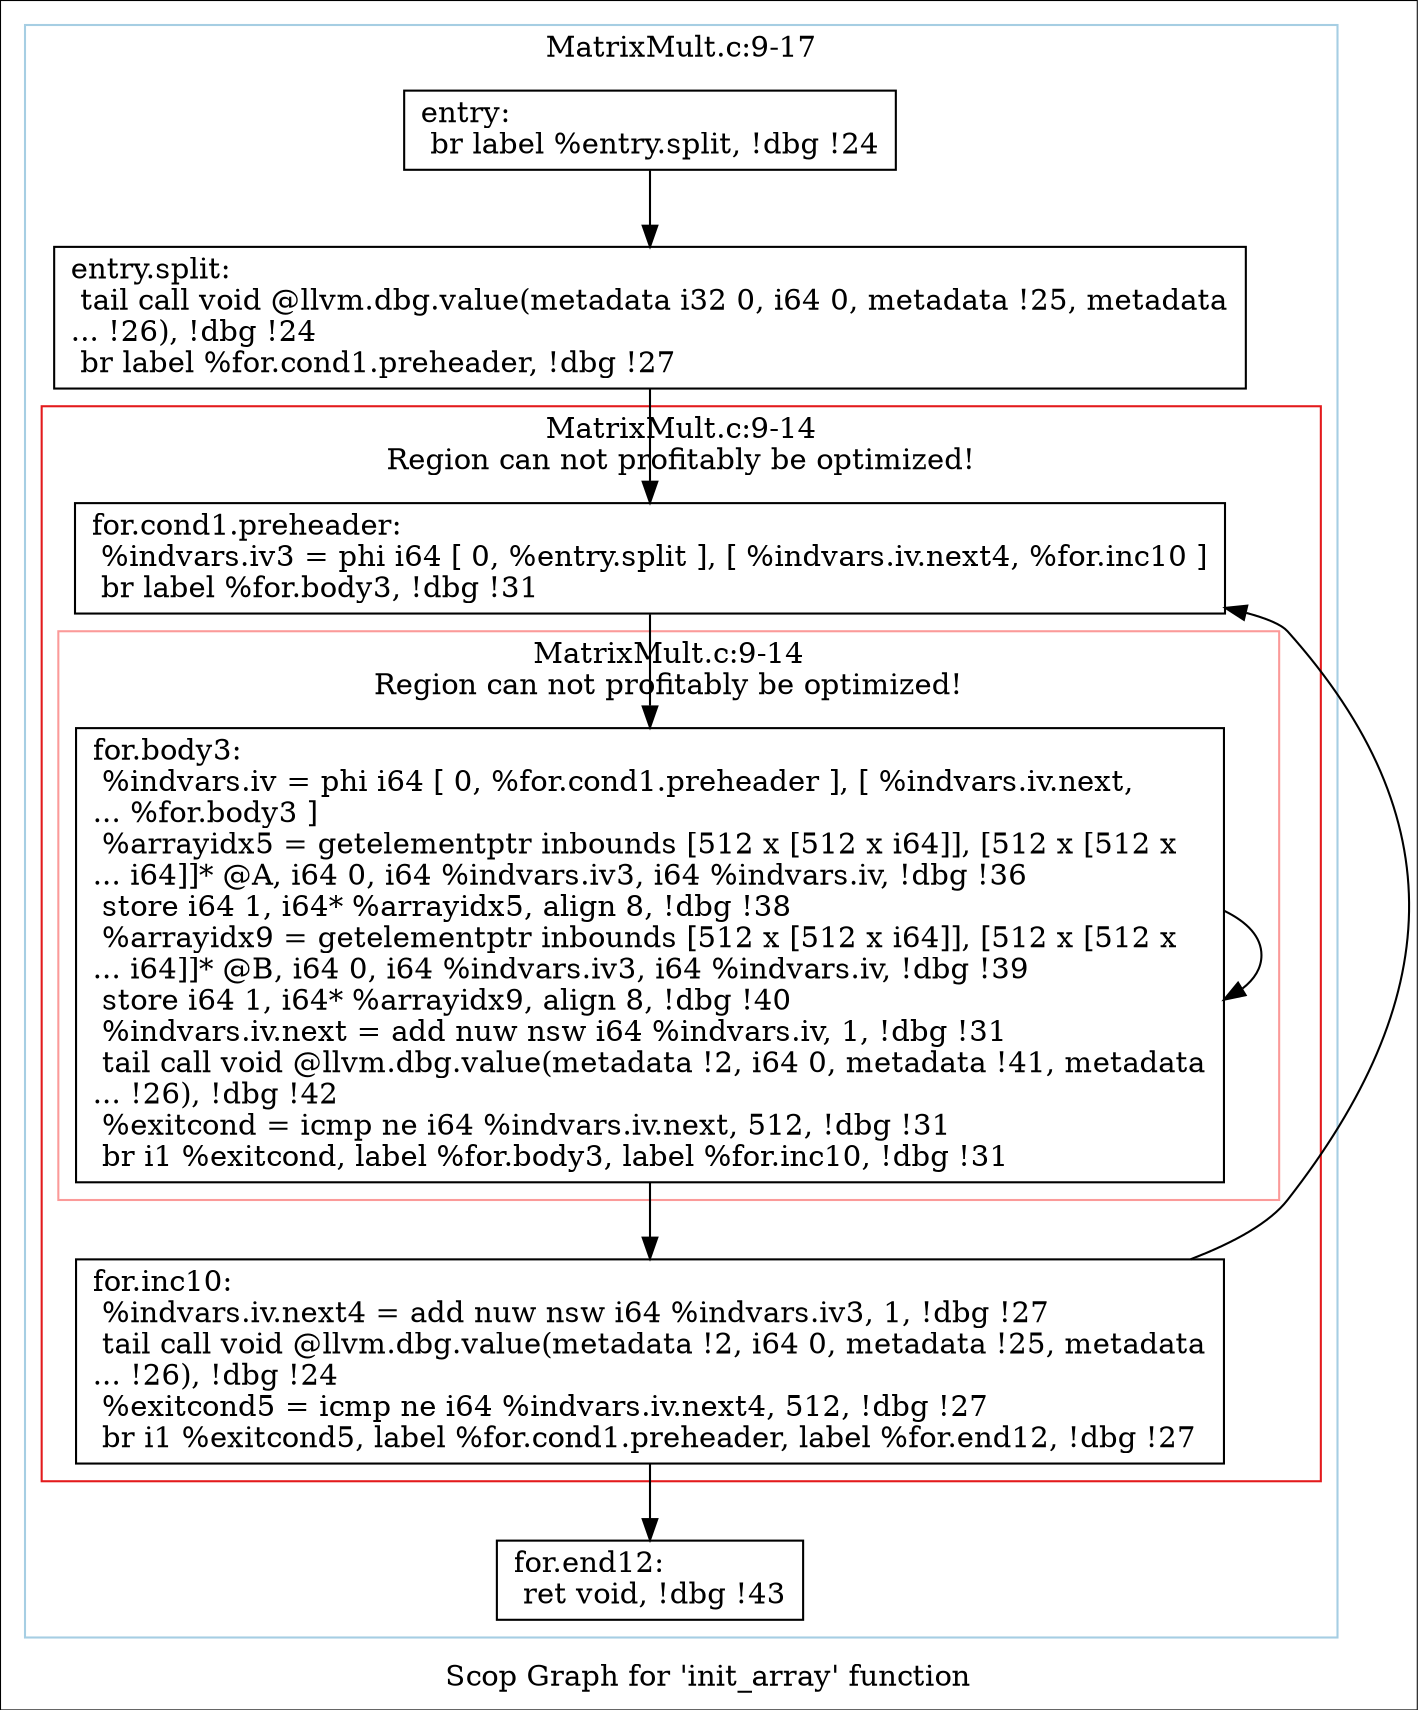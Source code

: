 digraph "Scop Graph for 'init_array' function" {
	label="Scop Graph for 'init_array' function";

	Node0x50e3400 [shape=record,label="{entry:\l  br label %entry.split, !dbg !24\l}"];
	Node0x50e3400 -> Node0x50dd6f0;
	Node0x50dd6f0 [shape=record,label="{entry.split:                                      \l  tail call void @llvm.dbg.value(metadata i32 0, i64 0, metadata !25, metadata\l... !26), !dbg !24\l  br label %for.cond1.preheader, !dbg !27\l}"];
	Node0x50dd6f0 -> Node0x50dd6c0;
	Node0x50dd6c0 [shape=record,label="{for.cond1.preheader:                              \l  %indvars.iv3 = phi i64 [ 0, %entry.split ], [ %indvars.iv.next4, %for.inc10 ]\l  br label %for.body3, !dbg !31\l}"];
	Node0x50dd6c0 -> Node0x50e8870;
	Node0x50e8870 [shape=record,label="{for.body3:                                        \l  %indvars.iv = phi i64 [ 0, %for.cond1.preheader ], [ %indvars.iv.next,\l... %for.body3 ]\l  %arrayidx5 = getelementptr inbounds [512 x [512 x i64]], [512 x [512 x\l... i64]]* @A, i64 0, i64 %indvars.iv3, i64 %indvars.iv, !dbg !36\l  store i64 1, i64* %arrayidx5, align 8, !dbg !38\l  %arrayidx9 = getelementptr inbounds [512 x [512 x i64]], [512 x [512 x\l... i64]]* @B, i64 0, i64 %indvars.iv3, i64 %indvars.iv, !dbg !39\l  store i64 1, i64* %arrayidx9, align 8, !dbg !40\l  %indvars.iv.next = add nuw nsw i64 %indvars.iv, 1, !dbg !31\l  tail call void @llvm.dbg.value(metadata !2, i64 0, metadata !41, metadata\l... !26), !dbg !42\l  %exitcond = icmp ne i64 %indvars.iv.next, 512, !dbg !31\l  br i1 %exitcond, label %for.body3, label %for.inc10, !dbg !31\l}"];
	Node0x50e8870 -> Node0x50e8870[constraint=false];
	Node0x50e8870 -> Node0x50ed5f0;
	Node0x50ed5f0 [shape=record,label="{for.inc10:                                        \l  %indvars.iv.next4 = add nuw nsw i64 %indvars.iv3, 1, !dbg !27\l  tail call void @llvm.dbg.value(metadata !2, i64 0, metadata !25, metadata\l... !26), !dbg !24\l  %exitcond5 = icmp ne i64 %indvars.iv.next4, 512, !dbg !27\l  br i1 %exitcond5, label %for.cond1.preheader, label %for.end12, !dbg !27\l}"];
	Node0x50ed5f0 -> Node0x50dd6c0[constraint=false];
	Node0x50ed5f0 -> Node0x50de470;
	Node0x50de470 [shape=record,label="{for.end12:                                        \l  ret void, !dbg !43\l}"];
	colorscheme = "paired12"
        subgraph cluster_0x50e0630 {
          label = "MatrixMult.c:9-17
";
          style = solid;
          color = 1
          subgraph cluster_0x50dc030 {
            label = "MatrixMult.c:9-14
Region can not profitably be optimized!";
            style = solid;
            color = 6
            subgraph cluster_0x50ebb70 {
              label = "MatrixMult.c:9-14
Region can not profitably be optimized!";
              style = solid;
              color = 5
              Node0x50e8870;
            }
            Node0x50dd6c0;
            Node0x50ed5f0;
          }
          Node0x50e3400;
          Node0x50dd6f0;
          Node0x50de470;
        }
}
